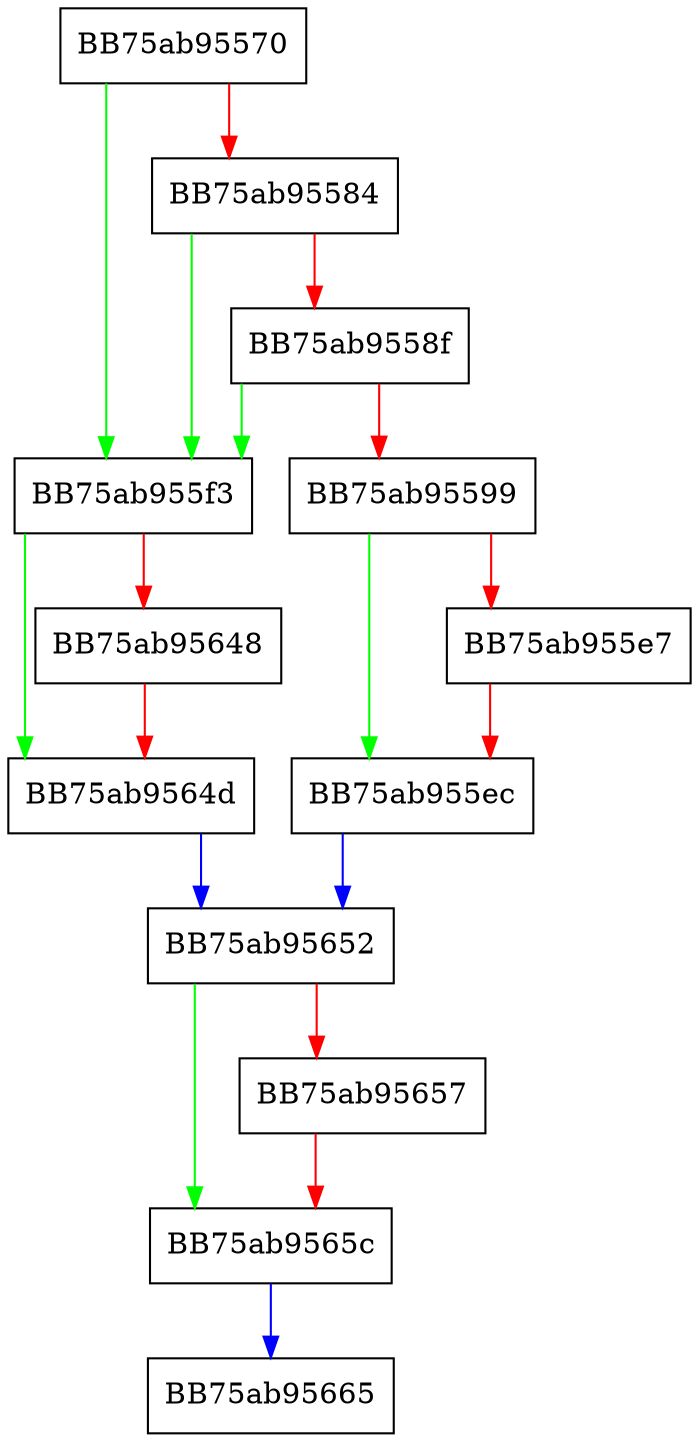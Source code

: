 digraph CmdLineScanPowershellBase64PatternLoaded {
  node [shape="box"];
  graph [splines=ortho];
  BB75ab95570 -> BB75ab955f3 [color="green"];
  BB75ab95570 -> BB75ab95584 [color="red"];
  BB75ab95584 -> BB75ab955f3 [color="green"];
  BB75ab95584 -> BB75ab9558f [color="red"];
  BB75ab9558f -> BB75ab955f3 [color="green"];
  BB75ab9558f -> BB75ab95599 [color="red"];
  BB75ab95599 -> BB75ab955ec [color="green"];
  BB75ab95599 -> BB75ab955e7 [color="red"];
  BB75ab955e7 -> BB75ab955ec [color="red"];
  BB75ab955ec -> BB75ab95652 [color="blue"];
  BB75ab955f3 -> BB75ab9564d [color="green"];
  BB75ab955f3 -> BB75ab95648 [color="red"];
  BB75ab95648 -> BB75ab9564d [color="red"];
  BB75ab9564d -> BB75ab95652 [color="blue"];
  BB75ab95652 -> BB75ab9565c [color="green"];
  BB75ab95652 -> BB75ab95657 [color="red"];
  BB75ab95657 -> BB75ab9565c [color="red"];
  BB75ab9565c -> BB75ab95665 [color="blue"];
}